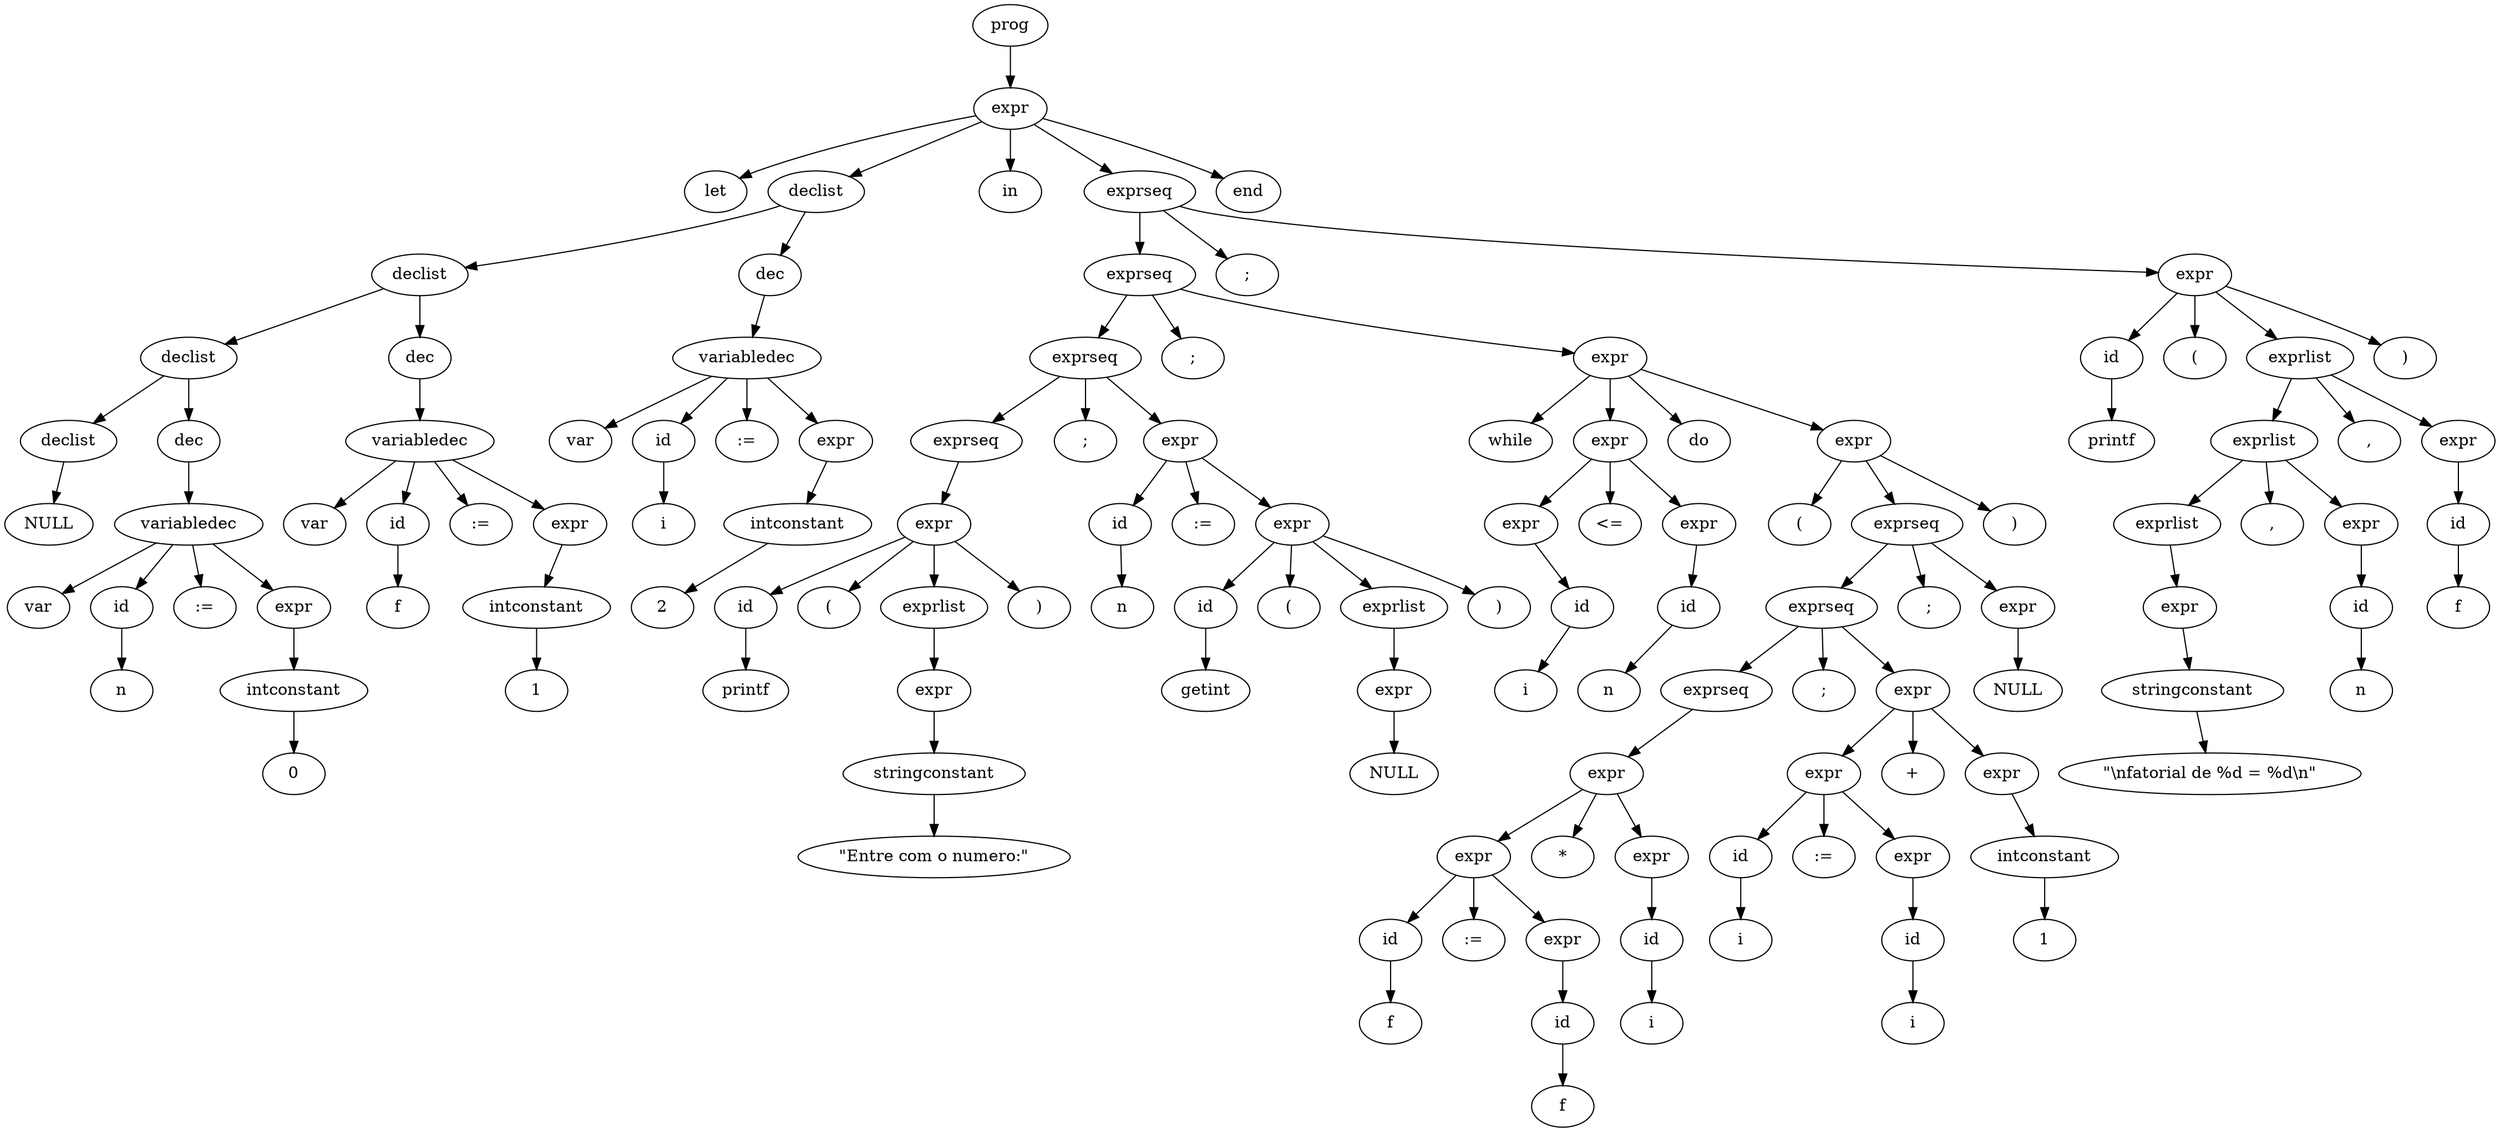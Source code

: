 digraph ParseTree{
0 [label=prog];
0->1;
1 [label="expr"];
1->2;
2 [label="let"];
1->3;
3 [label="declist"];
3->4;
4 [label="declist"];
4->5;
5 [label="declist"];
5->6;
6 [label="declist"];
6->7;
7 [label="NULL"];
5->8;
8 [label="dec"];
8->9;
9 [label="variabledec"];
9->10;
10 [label="var"];
9->11;
11 [label="id"];
11->12;
12 [label="n"];
9->13;
13 [label=":="];
9->14;
14 [label="expr"];
14->15;
15 [label="intconstant"];
15->16;
16 [label="0"];
4->17;
17 [label="dec"];
17->18;
18 [label="variabledec"];
18->19;
19 [label="var"];
18->20;
20 [label="id"];
20->21;
21 [label="f"];
18->22;
22 [label=":="];
18->23;
23 [label="expr"];
23->24;
24 [label="intconstant"];
24->25;
25 [label="1"];
3->26;
26 [label="dec"];
26->27;
27 [label="variabledec"];
27->28;
28 [label="var"];
27->29;
29 [label="id"];
29->30;
30 [label="i"];
27->31;
31 [label=":="];
27->32;
32 [label="expr"];
32->33;
33 [label="intconstant"];
33->34;
34 [label="2"];
1->35;
35 [label="in"];
1->36;
36 [label="exprseq"];
36->37;
37 [label="exprseq"];
37->38;
38 [label="exprseq"];
38->39;
39 [label="exprseq"];
39->40;
40 [label="expr"];
40->41;
41 [label="id"];
41->42;
42 [label="printf"];
40->43;
43 [label="("];
40->44;
44 [label="exprlist"];
44->45;
45 [label="expr"];
45->46;
46 [label="stringconstant"];
46->47;
47 [label="\"Entre com o numero:\""];
40->48;
48 [label=")"];
38->49;
49 [label=";"];
38->50;
50 [label="expr"];
50->51;
51 [label="id"];
51->52;
52 [label="n"];
50->53;
53 [label=":="];
50->54;
54 [label="expr"];
54->55;
55 [label="id"];
55->56;
56 [label="getint"];
54->57;
57 [label="("];
54->58;
58 [label="exprlist"];
58->59;
59 [label="expr"];
59->60;
60 [label="NULL"];
54->61;
61 [label=")"];
37->62;
62 [label=";"];
37->63;
63 [label="expr"];
63->64;
64 [label="while"];
63->65;
65 [label="expr"];
65->66;
66 [label="expr"];
66->67;
67 [label="id"];
67->68;
68 [label="i"];
65->69;
69 [label="<="];
65->70;
70 [label="expr"];
70->71;
71 [label="id"];
71->72;
72 [label="n"];
63->73;
73 [label="do"];
63->74;
74 [label="expr"];
74->75;
75 [label="("];
74->76;
76 [label="exprseq"];
76->77;
77 [label="exprseq"];
77->78;
78 [label="exprseq"];
78->79;
79 [label="expr"];
79->80;
80 [label="expr"];
80->81;
81 [label="id"];
81->82;
82 [label="f"];
80->83;
83 [label=":="];
80->84;
84 [label="expr"];
84->85;
85 [label="id"];
85->86;
86 [label="f"];
79->87;
87 [label="*"];
79->88;
88 [label="expr"];
88->89;
89 [label="id"];
89->90;
90 [label="i"];
77->91;
91 [label=";"];
77->92;
92 [label="expr"];
92->93;
93 [label="expr"];
93->94;
94 [label="id"];
94->95;
95 [label="i"];
93->96;
96 [label=":="];
93->97;
97 [label="expr"];
97->98;
98 [label="id"];
98->99;
99 [label="i"];
92->100;
100 [label="+"];
92->101;
101 [label="expr"];
101->102;
102 [label="intconstant"];
102->103;
103 [label="1"];
76->104;
104 [label=";"];
76->105;
105 [label="expr"];
105->106;
106 [label="NULL"];
74->107;
107 [label=")"];
36->108;
108 [label=";"];
36->109;
109 [label="expr"];
109->110;
110 [label="id"];
110->111;
111 [label="printf"];
109->112;
112 [label="("];
109->113;
113 [label="exprlist"];
113->114;
114 [label="exprlist"];
114->115;
115 [label="exprlist"];
115->116;
116 [label="expr"];
116->117;
117 [label="stringconstant"];
117->118;
118 [label="\"\\nfatorial de %d = %d\\n\""];
114->119;
119 [label=","];
114->120;
120 [label="expr"];
120->121;
121 [label="id"];
121->122;
122 [label="n"];
113->123;
123 [label=","];
113->124;
124 [label="expr"];
124->125;
125 [label="id"];
125->126;
126 [label="f"];
109->127;
127 [label=")"];
1->128;
128 [label="end"];

overlap=false
fontsize=12;
}
